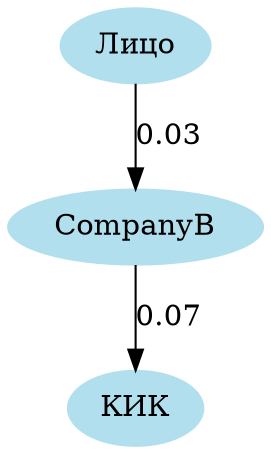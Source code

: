 digraph unix {
	node [color=lightblue2 style=filled]
	size="6,6"
	"Лицо" -> CompanyB [label=0.03]
	CompanyB -> "КИК" [label=0.07]
}
